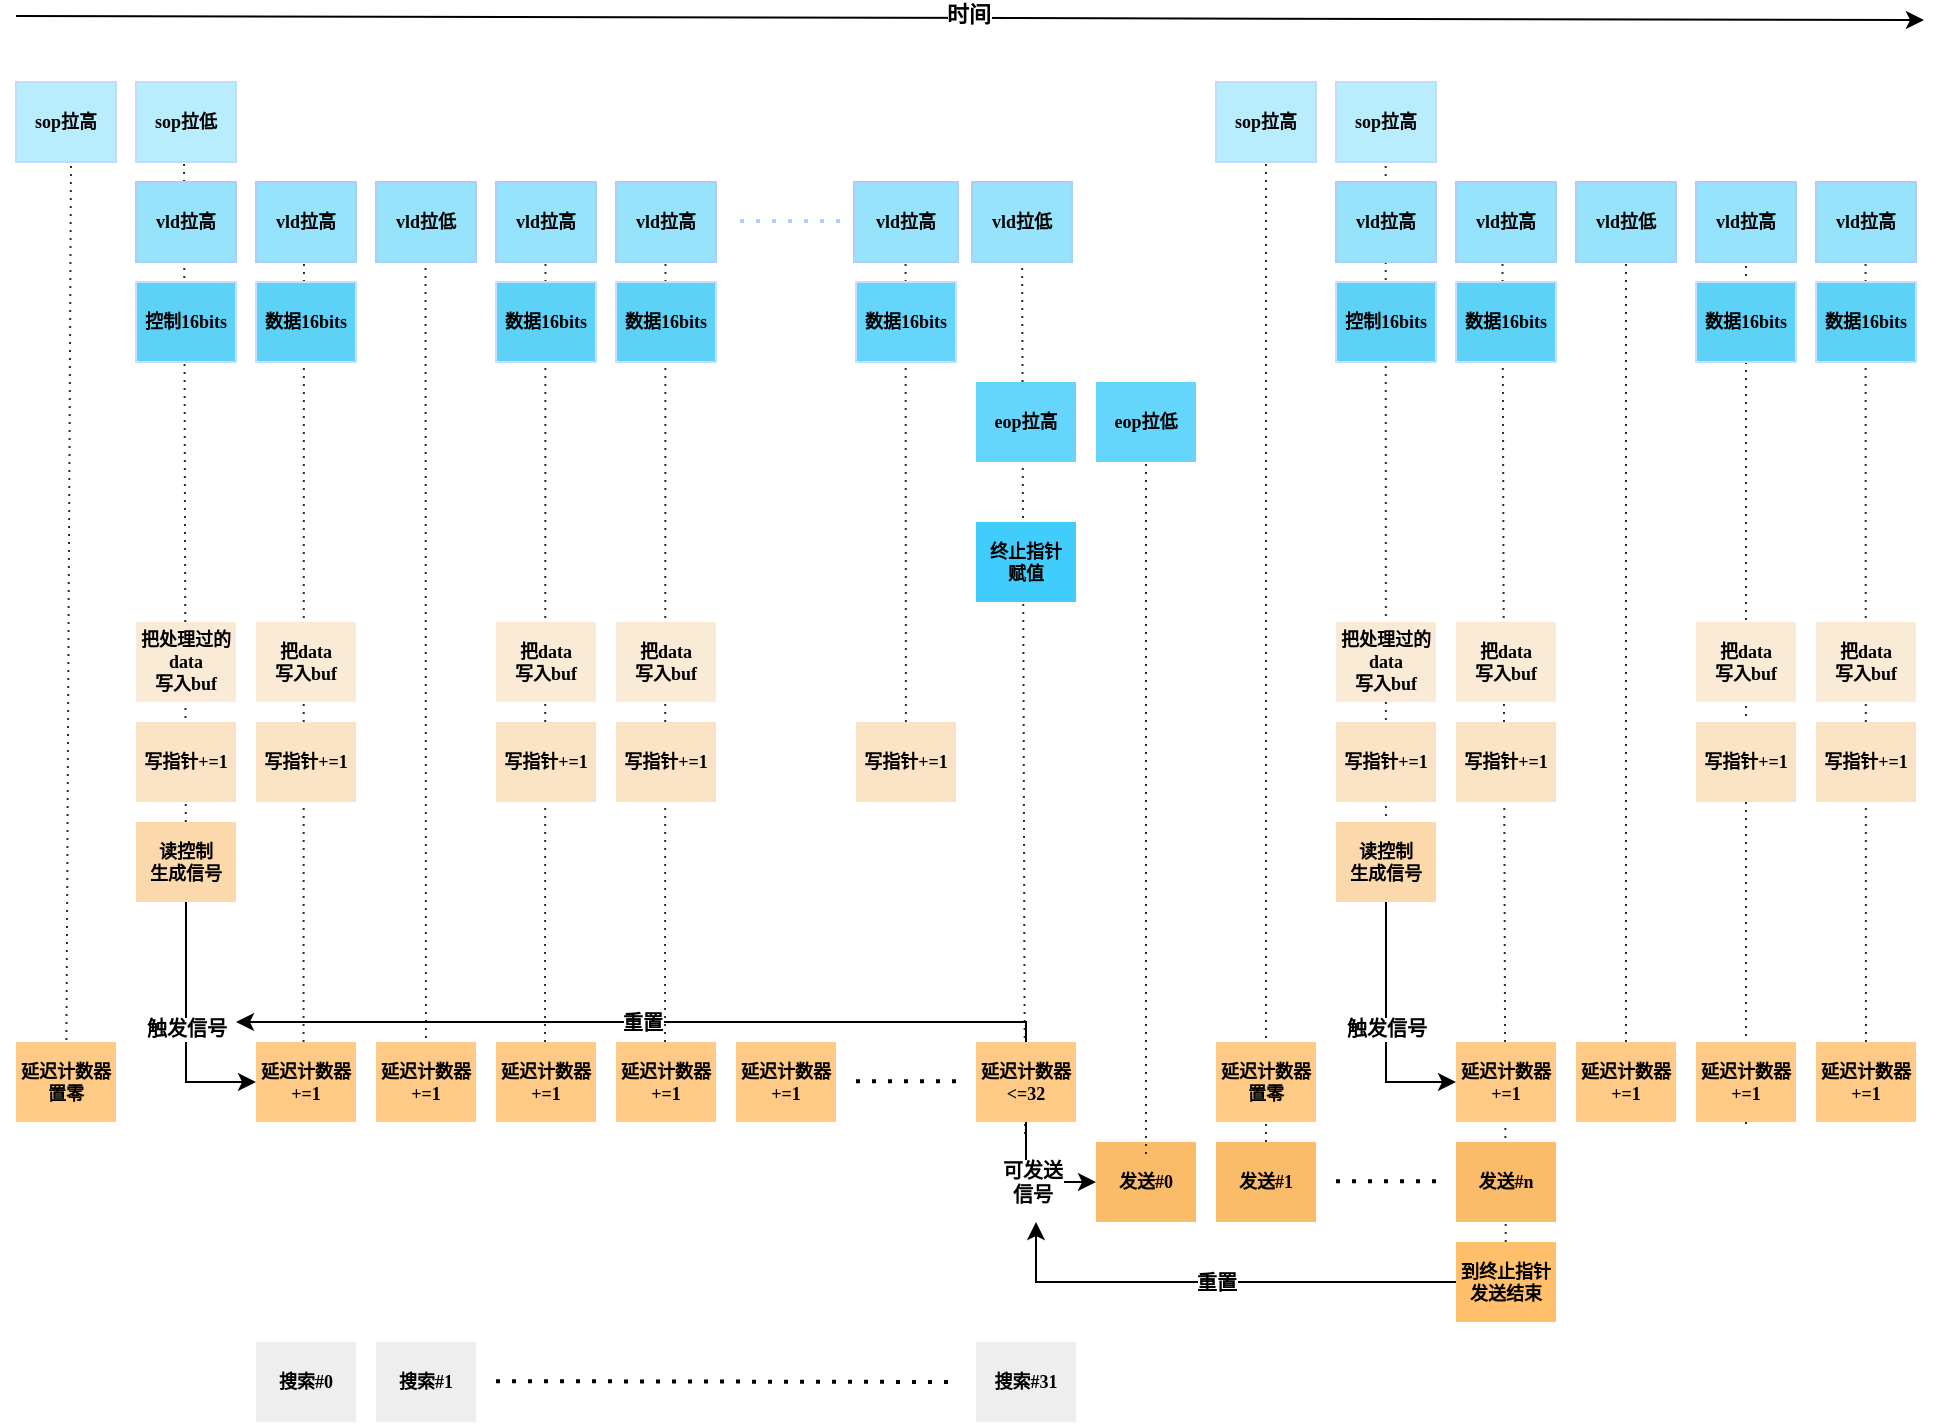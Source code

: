 <mxfile version="24.2.5" type="device">
  <diagram name="Page-1" id="74e2e168-ea6b-b213-b513-2b3c1d86103e">
    <mxGraphModel dx="1183" dy="851" grid="0" gridSize="10" guides="1" tooltips="1" connect="1" arrows="1" fold="1" page="1" pageScale="1" pageWidth="4681" pageHeight="3300" background="none" math="0" shadow="0">
      <root>
        <mxCell id="0" />
        <mxCell id="1" parent="0" />
        <mxCell id="UwQM42-Xy2EIC9Ad2Kbp-44" value="" style="endArrow=none;dashed=1;html=1;dashPattern=1 3;strokeWidth=1;rounded=0;fillColor=#ffff88;strokeColor=#2a2b2c;" parent="1" target="UwQM42-Xy2EIC9Ad2Kbp-43" edge="1">
          <mxGeometry width="50" height="50" relative="1" as="geometry">
            <mxPoint x="1024.5" y="650" as="sourcePoint" />
            <mxPoint x="1024.75" y="180" as="targetPoint" />
          </mxGeometry>
        </mxCell>
        <mxCell id="UwQM42-Xy2EIC9Ad2Kbp-19" value="" style="endArrow=none;dashed=1;html=1;dashPattern=1 3;strokeWidth=1;rounded=0;fillColor=#ffff88;strokeColor=#2a2b2c;" parent="1" edge="1">
          <mxGeometry width="50" height="50" relative="1" as="geometry">
            <mxPoint x="844.5" y="644" as="sourcePoint" />
            <mxPoint x="844.75" y="174" as="targetPoint" />
          </mxGeometry>
        </mxCell>
        <mxCell id="UwQM42-Xy2EIC9Ad2Kbp-18" value="" style="endArrow=none;dashed=1;html=1;dashPattern=1 3;strokeWidth=1;rounded=0;fillColor=#ffff88;strokeColor=#2a2b2c;" parent="1" edge="1">
          <mxGeometry width="50" height="50" relative="1" as="geometry">
            <mxPoint x="784.5" y="644" as="sourcePoint" />
            <mxPoint x="784.75" y="174" as="targetPoint" />
          </mxGeometry>
        </mxCell>
        <mxCell id="UwQM42-Xy2EIC9Ad2Kbp-17" value="" style="endArrow=none;dashed=1;html=1;dashPattern=1 3;strokeWidth=1;rounded=0;fillColor=#ffff88;strokeColor=#2a2b2c;" parent="1" edge="1">
          <mxGeometry width="50" height="50" relative="1" as="geometry">
            <mxPoint x="725" y="638" as="sourcePoint" />
            <mxPoint x="724.75" y="176" as="targetPoint" />
          </mxGeometry>
        </mxCell>
        <mxCell id="UwQM42-Xy2EIC9Ad2Kbp-16" value="" style="endArrow=none;dashed=1;html=1;dashPattern=1 3;strokeWidth=1;rounded=0;fillColor=#ffff88;strokeColor=#2a2b2c;" parent="1" edge="1">
          <mxGeometry width="50" height="50" relative="1" as="geometry">
            <mxPoint x="663.75" y="644" as="sourcePoint" />
            <mxPoint x="664" y="174" as="targetPoint" />
          </mxGeometry>
        </mxCell>
        <mxCell id="UwQM42-Xy2EIC9Ad2Kbp-20" value="" style="endArrow=none;dashed=1;html=1;dashPattern=1 3;strokeWidth=1;rounded=0;exitX=0.5;exitY=1;exitDx=0;exitDy=0;fillColor=#ffff88;strokeColor=#2a2b2c;" parent="1" source="_o2dJ1vOlYaZSfBBGsUN-29" edge="1">
          <mxGeometry width="50" height="50" relative="1" as="geometry">
            <mxPoint x="964.5" y="644" as="sourcePoint" />
            <mxPoint x="964.75" y="174" as="targetPoint" />
          </mxGeometry>
        </mxCell>
        <mxCell id="UwQM42-Xy2EIC9Ad2Kbp-35" value="" style="endArrow=none;dashed=1;html=1;dashPattern=1 3;strokeWidth=1;rounded=0;fillColor=#dae8fc;strokeColor=#c2dbff;fontSize=9;" parent="1" source="UwQM42-Xy2EIC9Ad2Kbp-43" edge="1">
          <mxGeometry width="50" height="50" relative="1" as="geometry">
            <mxPoint x="1024.5" y="650" as="sourcePoint" />
            <mxPoint x="1024.75" y="180" as="targetPoint" />
          </mxGeometry>
        </mxCell>
        <mxCell id="UwQM42-Xy2EIC9Ad2Kbp-36" value="" style="endArrow=none;dashed=1;html=1;dashPattern=1 3;strokeWidth=1;rounded=0;exitX=0.5;exitY=0;exitDx=0;exitDy=0;fillColor=#dae8fc;strokeColor=#c7deff;" parent="1" source="_o2dJ1vOlYaZSfBBGsUN-19" edge="1">
          <mxGeometry width="50" height="50" relative="1" as="geometry">
            <mxPoint x="1085" y="660" as="sourcePoint" />
            <mxPoint x="1085" y="282" as="targetPoint" />
          </mxGeometry>
        </mxCell>
        <mxCell id="UwQM42-Xy2EIC9Ad2Kbp-23" value="" style="endArrow=none;dashed=1;html=1;dashPattern=1 3;strokeWidth=1;rounded=0;exitX=0.5;exitY=1;exitDx=0;exitDy=0;fillColor=#ffff88;strokeColor=#2a2b2c;" parent="1" source="_o2dJ1vOlYaZSfBBGsUN-50" edge="1">
          <mxGeometry width="50" height="50" relative="1" as="geometry">
            <mxPoint x="1145" y="683" as="sourcePoint" />
            <mxPoint x="1145" y="163" as="targetPoint" />
          </mxGeometry>
        </mxCell>
        <mxCell id="UwQM42-Xy2EIC9Ad2Kbp-24" value="" style="endArrow=none;dashed=1;html=1;dashPattern=1 3;strokeWidth=1;rounded=0;fillColor=#ffff88;strokeColor=#2a2b2c;" parent="1" edge="1">
          <mxGeometry width="50" height="50" relative="1" as="geometry">
            <mxPoint x="1205" y="535" as="sourcePoint" />
            <mxPoint x="1204.83" y="164" as="targetPoint" />
          </mxGeometry>
        </mxCell>
        <mxCell id="UwQM42-Xy2EIC9Ad2Kbp-25" value="" style="endArrow=none;dashed=1;html=1;dashPattern=1 3;strokeWidth=1;rounded=0;exitX=0.5;exitY=1;exitDx=0;exitDy=0;fillColor=#ffff88;strokeColor=#2a2b2c;" parent="1" source="_o2dJ1vOlYaZSfBBGsUN-53" edge="1">
          <mxGeometry width="50" height="50" relative="1" as="geometry">
            <mxPoint x="1263" y="684" as="sourcePoint" />
            <mxPoint x="1263.25" y="214" as="targetPoint" />
          </mxGeometry>
        </mxCell>
        <mxCell id="UwQM42-Xy2EIC9Ad2Kbp-26" value="" style="endArrow=none;dashed=1;html=1;dashPattern=1 3;strokeWidth=1;rounded=0;exitX=0.5;exitY=1;exitDx=0;exitDy=0;entryX=0.5;entryY=1;entryDx=0;entryDy=0;fillColor=#ffff88;strokeColor=#2a2b2c;" parent="1" source="_o2dJ1vOlYaZSfBBGsUN-82" target="_o2dJ1vOlYaZSfBBGsUN-60" edge="1">
          <mxGeometry width="50" height="50" relative="1" as="geometry">
            <mxPoint x="1324.5" y="681" as="sourcePoint" />
            <mxPoint x="1325" y="221" as="targetPoint" />
          </mxGeometry>
        </mxCell>
        <mxCell id="UwQM42-Xy2EIC9Ad2Kbp-28" value="" style="endArrow=none;dashed=1;html=1;dashPattern=1 3;strokeWidth=1;rounded=0;fillColor=#ffff88;strokeColor=#2a2b2c;" parent="1" source="_o2dJ1vOlYaZSfBBGsUN-84" edge="1">
          <mxGeometry width="50" height="50" relative="1" as="geometry">
            <mxPoint x="1444.5" y="644" as="sourcePoint" />
            <mxPoint x="1444.75" y="174" as="targetPoint" />
          </mxGeometry>
        </mxCell>
        <mxCell id="UwQM42-Xy2EIC9Ad2Kbp-27" value="" style="endArrow=none;dashed=1;html=1;dashPattern=1 3;strokeWidth=1;rounded=0;entryX=0.5;entryY=1;entryDx=0;entryDy=0;fillColor=#ffff88;strokeColor=#2a2b2c;" parent="1" target="_o2dJ1vOlYaZSfBBGsUN-61" edge="1">
          <mxGeometry width="50" height="50" relative="1" as="geometry">
            <mxPoint x="1385" y="645" as="sourcePoint" />
            <mxPoint x="1383" y="221" as="targetPoint" />
          </mxGeometry>
        </mxCell>
        <mxCell id="UwQM42-Xy2EIC9Ad2Kbp-1" value="" style="endArrow=none;dashed=1;html=1;dashPattern=1 3;strokeWidth=1;rounded=0;fillColor=#ffff88;strokeColor=#2a2b2c;" parent="1" edge="1">
          <mxGeometry width="50" height="50" relative="1" as="geometry">
            <mxPoint x="545" y="643" as="sourcePoint" />
            <mxPoint x="547.5" y="163" as="targetPoint" />
          </mxGeometry>
        </mxCell>
        <mxCell id="UwQM42-Xy2EIC9Ad2Kbp-14" value="" style="endArrow=none;dashed=1;html=1;dashPattern=1 3;strokeWidth=1;rounded=0;exitX=0.5;exitY=1;exitDx=0;exitDy=0;fillColor=#ffff88;strokeColor=#2a2b2c;" parent="1" source="_o2dJ1vOlYaZSfBBGsUN-21" edge="1">
          <mxGeometry width="50" height="50" relative="1" as="geometry">
            <mxPoint x="604.5" y="598" as="sourcePoint" />
            <mxPoint x="604" y="158" as="targetPoint" />
          </mxGeometry>
        </mxCell>
        <mxCell id="77e6c97f196da883-8" value="sop拉高" style="rounded=0;whiteSpace=wrap;html=1;shadow=0;labelBackgroundColor=none;strokeWidth=1;fontFamily=Verdana;fontSize=9;align=center;fillColor=#b9ecfd;strokeColor=#c2dbff;fontStyle=1" parent="1" vertex="1">
          <mxGeometry x="520" y="124" width="50" height="40" as="geometry" />
        </mxCell>
        <mxCell id="_o2dJ1vOlYaZSfBBGsUN-3" value="vld拉高" style="rounded=0;whiteSpace=wrap;html=1;shadow=0;labelBackgroundColor=none;strokeWidth=1;fontFamily=Verdana;fontSize=9;align=center;fillColor=#97e3fc;strokeColor=#aecdf9;fontStyle=1" parent="1" vertex="1">
          <mxGeometry x="580" y="174" width="50" height="40" as="geometry" />
        </mxCell>
        <mxCell id="_o2dJ1vOlYaZSfBBGsUN-4" value="控制16bits" style="rounded=0;whiteSpace=wrap;html=1;shadow=0;labelBackgroundColor=none;strokeWidth=1;fontFamily=Verdana;fontSize=9;align=center;fillColor=#5ed1f7;strokeColor=#c7deff;fontStyle=1" parent="1" vertex="1">
          <mxGeometry x="580" y="224" width="50" height="40" as="geometry" />
        </mxCell>
        <mxCell id="_o2dJ1vOlYaZSfBBGsUN-5" value="数据16bits" style="rounded=0;whiteSpace=wrap;html=1;shadow=0;labelBackgroundColor=none;strokeWidth=1;fontFamily=Verdana;fontSize=9;align=center;fillColor=#5ed1f7;strokeColor=#c7deff;fontStyle=1" parent="1" vertex="1">
          <mxGeometry x="640" y="224" width="50" height="40" as="geometry" />
        </mxCell>
        <mxCell id="_o2dJ1vOlYaZSfBBGsUN-6" value="vld拉高" style="rounded=0;whiteSpace=wrap;html=1;shadow=0;labelBackgroundColor=none;strokeWidth=1;fontFamily=Verdana;fontSize=9;align=center;fillColor=#97e3fc;strokeColor=#aecdf9;fontStyle=1" parent="1" vertex="1">
          <mxGeometry x="640" y="174" width="50" height="40" as="geometry" />
        </mxCell>
        <mxCell id="_o2dJ1vOlYaZSfBBGsUN-7" value="vld拉低" style="rounded=0;whiteSpace=wrap;html=1;shadow=0;labelBackgroundColor=none;strokeWidth=1;fontFamily=Verdana;fontSize=9;align=center;fillColor=#97e3fc;strokeColor=#aecdf9;fontStyle=1" parent="1" vertex="1">
          <mxGeometry x="700" y="174" width="50" height="40" as="geometry" />
        </mxCell>
        <mxCell id="_o2dJ1vOlYaZSfBBGsUN-8" value="vld拉高" style="rounded=0;whiteSpace=wrap;html=1;shadow=0;labelBackgroundColor=none;strokeWidth=1;fontFamily=Verdana;fontSize=9;align=center;fillColor=#97e3fc;strokeColor=#aecdf9;fontStyle=1" parent="1" vertex="1">
          <mxGeometry x="760" y="174" width="50" height="40" as="geometry" />
        </mxCell>
        <mxCell id="_o2dJ1vOlYaZSfBBGsUN-10" value="数据16bits" style="rounded=0;whiteSpace=wrap;html=1;shadow=0;labelBackgroundColor=none;strokeWidth=1;fontFamily=Verdana;fontSize=9;align=center;fillColor=#5ed1f7;strokeColor=#c7deff;fontStyle=1" parent="1" vertex="1">
          <mxGeometry x="760" y="224" width="50" height="40" as="geometry" />
        </mxCell>
        <mxCell id="_o2dJ1vOlYaZSfBBGsUN-11" value="数据16bits" style="rounded=0;whiteSpace=wrap;html=1;shadow=0;labelBackgroundColor=none;strokeWidth=1;fontFamily=Verdana;fontSize=9;align=center;fillColor=#5ed1f7;strokeColor=#c7deff;fontStyle=1" parent="1" vertex="1">
          <mxGeometry x="820" y="224" width="50" height="40" as="geometry" />
        </mxCell>
        <mxCell id="_o2dJ1vOlYaZSfBBGsUN-12" value="vld拉高" style="rounded=0;whiteSpace=wrap;html=1;shadow=0;labelBackgroundColor=none;strokeWidth=1;fontFamily=Verdana;fontSize=9;align=center;fillColor=#97e3fc;strokeColor=#aecdf9;fontStyle=1" parent="1" vertex="1">
          <mxGeometry x="820" y="174" width="50" height="40" as="geometry" />
        </mxCell>
        <mxCell id="_o2dJ1vOlYaZSfBBGsUN-13" value="" style="endArrow=none;dashed=1;html=1;dashPattern=1 3;strokeWidth=2;rounded=0;fillColor=#dae8fc;strokeColor=#aecdf9;fontSize=9;" parent="1" edge="1">
          <mxGeometry width="50" height="50" relative="1" as="geometry">
            <mxPoint x="882" y="193.5" as="sourcePoint" />
            <mxPoint x="932" y="193.5" as="targetPoint" />
          </mxGeometry>
        </mxCell>
        <mxCell id="_o2dJ1vOlYaZSfBBGsUN-14" value="数据16bits" style="rounded=0;whiteSpace=wrap;html=1;shadow=0;labelBackgroundColor=none;strokeWidth=1;fontFamily=Verdana;fontSize=9;align=center;fillColor=#65D5FB;strokeColor=#c7deff;fontStyle=1" parent="1" vertex="1">
          <mxGeometry x="940" y="224" width="50" height="40" as="geometry" />
        </mxCell>
        <mxCell id="_o2dJ1vOlYaZSfBBGsUN-15" value="vld拉高" style="rounded=0;whiteSpace=wrap;html=1;shadow=0;labelBackgroundColor=none;strokeWidth=1;fontFamily=Verdana;fontSize=9;align=center;fillColor=#97E3FC;strokeColor=#aecdf9;fontStyle=1" parent="1" vertex="1">
          <mxGeometry x="939" y="174" width="52" height="40" as="geometry" />
        </mxCell>
        <mxCell id="_o2dJ1vOlYaZSfBBGsUN-17" value="eop拉高" style="rounded=0;whiteSpace=wrap;html=1;shadow=0;labelBackgroundColor=none;strokeWidth=1;fontFamily=Verdana;fontSize=9;align=center;fillColor=#65d5fb;strokeColor=none;fontStyle=1" parent="1" vertex="1">
          <mxGeometry x="1000" y="274" width="50" height="40" as="geometry" />
        </mxCell>
        <mxCell id="_o2dJ1vOlYaZSfBBGsUN-18" value="sop拉低" style="rounded=0;whiteSpace=wrap;html=1;shadow=0;labelBackgroundColor=none;strokeWidth=1;fontFamily=Verdana;fontSize=9;align=center;fillColor=#b9ecfd;strokeColor=#c2dbff;fontStyle=1" parent="1" vertex="1">
          <mxGeometry x="580" y="124" width="50" height="40" as="geometry" />
        </mxCell>
        <mxCell id="_o2dJ1vOlYaZSfBBGsUN-20" value="把处理过的data&lt;br style=&quot;font-size: 9px;&quot;&gt;写入buf" style="rounded=0;whiteSpace=wrap;html=1;shadow=0;labelBackgroundColor=none;strokeWidth=1;fontFamily=Verdana;fontSize=9;align=center;fillColor=#FAEBD7;strokeColor=none;fontStyle=1" parent="1" vertex="1">
          <mxGeometry x="580" y="394" width="50" height="40" as="geometry" />
        </mxCell>
        <mxCell id="_o2dJ1vOlYaZSfBBGsUN-21" value="读控制&lt;br style=&quot;font-size: 9px;&quot;&gt;生成信号" style="rounded=0;whiteSpace=wrap;html=1;shadow=0;labelBackgroundColor=none;strokeWidth=1;fontFamily=Verdana;fontSize=9;align=center;fillColor=#fbd9ac;strokeColor=none;fontStyle=1" parent="1" vertex="1">
          <mxGeometry x="580" y="494" width="50" height="40" as="geometry" />
        </mxCell>
        <mxCell id="_o2dJ1vOlYaZSfBBGsUN-22" value="把data&lt;br style=&quot;font-size: 9px;&quot;&gt;写入buf" style="rounded=0;whiteSpace=wrap;html=1;shadow=0;labelBackgroundColor=none;strokeWidth=1;fontFamily=Verdana;fontSize=9;align=center;fillColor=#FAEBD7;strokeColor=none;fontStyle=1" parent="1" vertex="1">
          <mxGeometry x="640" y="394" width="50" height="40" as="geometry" />
        </mxCell>
        <mxCell id="_o2dJ1vOlYaZSfBBGsUN-23" value="把data&lt;br style=&quot;font-size: 9px;&quot;&gt;写入buf" style="rounded=0;whiteSpace=wrap;html=1;shadow=0;labelBackgroundColor=none;strokeWidth=1;fontFamily=Verdana;fontSize=9;align=center;fillColor=#FAEBD7;strokeColor=none;fontStyle=1" parent="1" vertex="1">
          <mxGeometry x="760" y="394" width="50" height="40" as="geometry" />
        </mxCell>
        <mxCell id="_o2dJ1vOlYaZSfBBGsUN-24" value="把data&lt;br style=&quot;font-size: 9px;&quot;&gt;写入buf" style="rounded=0;whiteSpace=wrap;html=1;shadow=0;labelBackgroundColor=none;strokeWidth=1;fontFamily=Verdana;fontSize=9;align=center;fillColor=#FAEBD7;strokeColor=none;fontStyle=1" parent="1" vertex="1">
          <mxGeometry x="820" y="394" width="50" height="40" as="geometry" />
        </mxCell>
        <mxCell id="_o2dJ1vOlYaZSfBBGsUN-25" value="写指针+=1" style="rounded=0;whiteSpace=wrap;html=1;shadow=0;labelBackgroundColor=none;strokeWidth=1;fontFamily=Verdana;fontSize=9;align=center;fillColor=#fbe4c6;strokeColor=none;fontStyle=1" parent="1" vertex="1">
          <mxGeometry x="580" y="444" width="50" height="40" as="geometry" />
        </mxCell>
        <mxCell id="_o2dJ1vOlYaZSfBBGsUN-26" value="写指针+=1" style="rounded=0;whiteSpace=wrap;html=1;shadow=0;labelBackgroundColor=none;strokeWidth=1;fontFamily=Verdana;fontSize=9;align=center;fillColor=#fbe4c6;strokeColor=none;fontStyle=1" parent="1" vertex="1">
          <mxGeometry x="640" y="444" width="50" height="40" as="geometry" />
        </mxCell>
        <mxCell id="_o2dJ1vOlYaZSfBBGsUN-27" value="写指针+=1" style="rounded=0;whiteSpace=wrap;html=1;shadow=0;labelBackgroundColor=none;strokeWidth=1;fontFamily=Verdana;fontSize=9;align=center;fillColor=#fbe4c6;strokeColor=none;fontStyle=1" parent="1" vertex="1">
          <mxGeometry x="760" y="444" width="50" height="40" as="geometry" />
        </mxCell>
        <mxCell id="_o2dJ1vOlYaZSfBBGsUN-28" value="写指针+=1" style="rounded=0;whiteSpace=wrap;html=1;shadow=0;labelBackgroundColor=none;strokeWidth=1;fontFamily=Verdana;fontSize=9;align=center;fillColor=#fbe4c6;strokeColor=none;fontStyle=1" parent="1" vertex="1">
          <mxGeometry x="820" y="444" width="50" height="40" as="geometry" />
        </mxCell>
        <mxCell id="_o2dJ1vOlYaZSfBBGsUN-29" value="写指针+=1" style="rounded=0;whiteSpace=wrap;html=1;shadow=0;labelBackgroundColor=none;strokeWidth=1;fontFamily=Verdana;fontSize=9;align=center;fillColor=#fbe4c6;strokeColor=none;fontStyle=1" parent="1" vertex="1">
          <mxGeometry x="940" y="444" width="50" height="40" as="geometry" />
        </mxCell>
        <mxCell id="_o2dJ1vOlYaZSfBBGsUN-30" value="终止指针&lt;br style=&quot;font-size: 9px;&quot;&gt;赋值" style="rounded=0;whiteSpace=wrap;html=1;shadow=0;labelBackgroundColor=none;strokeWidth=1;fontFamily=Verdana;fontSize=9;align=center;fillColor=#41cdfb;strokeColor=none;fontStyle=1" parent="1" vertex="1">
          <mxGeometry x="1000" y="344" width="50" height="40" as="geometry" />
        </mxCell>
        <mxCell id="_o2dJ1vOlYaZSfBBGsUN-32" value="延迟计数器&lt;br style=&quot;font-size: 9px;&quot;&gt;置零" style="rounded=0;whiteSpace=wrap;html=1;shadow=0;labelBackgroundColor=none;strokeWidth=1;fontFamily=Verdana;fontSize=9;align=center;fillColor=#ffca85;strokeColor=none;fontStyle=1" parent="1" vertex="1">
          <mxGeometry x="520" y="604" width="50" height="40" as="geometry" />
        </mxCell>
        <mxCell id="_o2dJ1vOlYaZSfBBGsUN-33" value="延迟计数器&lt;br style=&quot;font-size: 9px;&quot;&gt;+=1" style="rounded=0;whiteSpace=wrap;html=1;shadow=0;labelBackgroundColor=none;strokeWidth=1;fontFamily=Verdana;fontSize=9;align=center;fillColor=#ffca85;strokeColor=none;fontStyle=1" parent="1" vertex="1">
          <mxGeometry x="640" y="604" width="50" height="40" as="geometry" />
        </mxCell>
        <mxCell id="_o2dJ1vOlYaZSfBBGsUN-34" value="延迟计数器&lt;br style=&quot;font-size: 9px;&quot;&gt;+=1" style="rounded=0;whiteSpace=wrap;html=1;shadow=0;labelBackgroundColor=none;strokeWidth=1;fontFamily=Verdana;fontSize=9;align=center;fillColor=#ffca85;strokeColor=none;fontStyle=1" parent="1" vertex="1">
          <mxGeometry x="700" y="604" width="50" height="40" as="geometry" />
        </mxCell>
        <mxCell id="_o2dJ1vOlYaZSfBBGsUN-35" value="延迟计数器&lt;br style=&quot;font-size: 9px;&quot;&gt;+=1" style="rounded=0;whiteSpace=wrap;html=1;shadow=0;labelBackgroundColor=none;strokeWidth=1;fontFamily=Verdana;fontSize=9;align=center;fillColor=#ffca85;strokeColor=none;fontStyle=1" parent="1" vertex="1">
          <mxGeometry x="760" y="604" width="50" height="40" as="geometry" />
        </mxCell>
        <mxCell id="_o2dJ1vOlYaZSfBBGsUN-36" value="延迟计数器&lt;br style=&quot;font-size: 9px;&quot;&gt;+=1" style="rounded=0;whiteSpace=wrap;html=1;shadow=0;labelBackgroundColor=none;strokeWidth=1;fontFamily=Verdana;fontSize=9;align=center;fillColor=#ffca85;strokeColor=none;fontStyle=1" parent="1" vertex="1">
          <mxGeometry x="820" y="604" width="50" height="40" as="geometry" />
        </mxCell>
        <mxCell id="_o2dJ1vOlYaZSfBBGsUN-37" value="延迟计数器&lt;br style=&quot;font-size: 9px;&quot;&gt;+=1" style="rounded=0;whiteSpace=wrap;html=1;shadow=0;labelBackgroundColor=none;strokeWidth=1;fontFamily=Verdana;fontSize=9;align=center;fillColor=#ffca85;strokeColor=none;fontStyle=1" parent="1" vertex="1">
          <mxGeometry x="880" y="604" width="50" height="40" as="geometry" />
        </mxCell>
        <mxCell id="_o2dJ1vOlYaZSfBBGsUN-39" value="" style="endArrow=none;dashed=1;html=1;dashPattern=1 3;strokeWidth=2;rounded=0;fontSize=9;" parent="1" edge="1">
          <mxGeometry width="50" height="50" relative="1" as="geometry">
            <mxPoint x="940" y="623.58" as="sourcePoint" />
            <mxPoint x="990" y="623.58" as="targetPoint" />
          </mxGeometry>
        </mxCell>
        <mxCell id="_o2dJ1vOlYaZSfBBGsUN-41" value="" style="endArrow=classic;html=1;rounded=0;entryX=0;entryY=0.5;entryDx=0;entryDy=0;exitX=0.5;exitY=1;exitDx=0;exitDy=0;" parent="1" source="_o2dJ1vOlYaZSfBBGsUN-21" target="_o2dJ1vOlYaZSfBBGsUN-33" edge="1">
          <mxGeometry relative="1" as="geometry">
            <mxPoint x="604.58" y="384" as="sourcePoint" />
            <mxPoint x="604.58" y="499.42" as="targetPoint" />
            <Array as="points">
              <mxPoint x="605" y="624" />
            </Array>
          </mxGeometry>
        </mxCell>
        <mxCell id="_o2dJ1vOlYaZSfBBGsUN-42" value="触发信号" style="edgeLabel;resizable=0;html=1;;align=center;verticalAlign=middle;fontSize=10;fontStyle=1;fontFamily=Verdana;" parent="_o2dJ1vOlYaZSfBBGsUN-41" connectable="0" vertex="1">
          <mxGeometry relative="1" as="geometry" />
        </mxCell>
        <mxCell id="_o2dJ1vOlYaZSfBBGsUN-43" value="延迟计数器&lt;br style=&quot;font-size: 9px;&quot;&gt;&amp;lt;=32" style="rounded=0;whiteSpace=wrap;html=1;shadow=0;labelBackgroundColor=none;strokeWidth=1;fontFamily=Verdana;fontSize=9;align=center;fillColor=#ffca85;strokeColor=none;fontStyle=1" parent="1" vertex="1">
          <mxGeometry x="1000" y="604" width="50" height="40" as="geometry" />
        </mxCell>
        <mxCell id="_o2dJ1vOlYaZSfBBGsUN-45" value="搜索#0" style="rounded=0;whiteSpace=wrap;html=1;shadow=0;labelBackgroundColor=none;strokeWidth=1;fontFamily=Verdana;fontSize=9;align=center;fillColor=#eeeeee;strokeColor=none;fontStyle=1" parent="1" vertex="1">
          <mxGeometry x="640" y="754" width="50" height="40" as="geometry" />
        </mxCell>
        <mxCell id="_o2dJ1vOlYaZSfBBGsUN-46" value="搜索#1" style="rounded=0;whiteSpace=wrap;html=1;shadow=0;labelBackgroundColor=none;strokeWidth=1;fontFamily=Verdana;fontSize=9;align=center;fillColor=#eeeeee;strokeColor=none;fontStyle=1" parent="1" vertex="1">
          <mxGeometry x="700" y="754" width="50" height="40" as="geometry" />
        </mxCell>
        <mxCell id="_o2dJ1vOlYaZSfBBGsUN-47" value="搜索#31" style="rounded=0;whiteSpace=wrap;html=1;shadow=0;labelBackgroundColor=none;strokeWidth=1;fontFamily=Verdana;fontSize=9;align=center;fillColor=#eeeeee;strokeColor=none;fontStyle=1" parent="1" vertex="1">
          <mxGeometry x="1000" y="754" width="50" height="40" as="geometry" />
        </mxCell>
        <mxCell id="_o2dJ1vOlYaZSfBBGsUN-48" value="" style="endArrow=none;dashed=1;html=1;dashPattern=1 3;strokeWidth=2;rounded=0;" parent="1" edge="1">
          <mxGeometry width="50" height="50" relative="1" as="geometry">
            <mxPoint x="760" y="773.58" as="sourcePoint" />
            <mxPoint x="990" y="774" as="targetPoint" />
          </mxGeometry>
        </mxCell>
        <mxCell id="_o2dJ1vOlYaZSfBBGsUN-49" value="发送#0" style="rounded=0;whiteSpace=wrap;html=1;shadow=0;labelBackgroundColor=none;strokeWidth=1;fontFamily=Verdana;fontSize=9;align=center;fillColor=#fbbc6a;strokeColor=none;fontStyle=1" parent="1" vertex="1">
          <mxGeometry x="1060" y="654" width="50" height="40" as="geometry" />
        </mxCell>
        <mxCell id="_o2dJ1vOlYaZSfBBGsUN-50" value="发送#1" style="rounded=0;whiteSpace=wrap;html=1;shadow=0;labelBackgroundColor=none;strokeWidth=1;fontFamily=Verdana;fontSize=9;align=center;fillColor=#fbbc6a;strokeColor=none;fontStyle=1" parent="1" vertex="1">
          <mxGeometry x="1120" y="654" width="50" height="40" as="geometry" />
        </mxCell>
        <mxCell id="_o2dJ1vOlYaZSfBBGsUN-51" value="发送#n" style="rounded=0;whiteSpace=wrap;html=1;shadow=0;labelBackgroundColor=none;strokeWidth=1;fontFamily=Verdana;fontSize=9;align=center;fillColor=#fbbc6a;strokeColor=none;fontStyle=1" parent="1" vertex="1">
          <mxGeometry x="1240" y="654" width="50" height="40" as="geometry" />
        </mxCell>
        <mxCell id="_o2dJ1vOlYaZSfBBGsUN-52" value="" style="endArrow=none;dashed=1;html=1;dashPattern=1 3;strokeWidth=2;rounded=0;" parent="1" edge="1">
          <mxGeometry width="50" height="50" relative="1" as="geometry">
            <mxPoint x="1180" y="673.58" as="sourcePoint" />
            <mxPoint x="1230" y="673.58" as="targetPoint" />
          </mxGeometry>
        </mxCell>
        <mxCell id="_o2dJ1vOlYaZSfBBGsUN-53" value="到终止指针&lt;br style=&quot;font-size: 9px;&quot;&gt;发送结束" style="rounded=0;whiteSpace=wrap;html=1;shadow=0;labelBackgroundColor=none;strokeWidth=1;fontFamily=Verdana;fontSize=9;align=center;fillColor=#ffbf6b;strokeColor=none;fontStyle=1" parent="1" vertex="1">
          <mxGeometry x="1240" y="704" width="50" height="40" as="geometry" />
        </mxCell>
        <mxCell id="_o2dJ1vOlYaZSfBBGsUN-54" value="sop拉高" style="rounded=0;whiteSpace=wrap;html=1;shadow=0;labelBackgroundColor=none;strokeWidth=1;fontFamily=Verdana;fontSize=9;align=center;fillColor=#b9ecfd;strokeColor=#c2dbff;fontStyle=1" parent="1" vertex="1">
          <mxGeometry x="1120" y="124" width="50" height="40" as="geometry" />
        </mxCell>
        <mxCell id="_o2dJ1vOlYaZSfBBGsUN-55" value="sop拉高" style="rounded=0;whiteSpace=wrap;html=1;shadow=0;labelBackgroundColor=none;strokeWidth=1;fontFamily=Verdana;fontSize=9;align=center;fillColor=#b9ecfd;strokeColor=#c2dbff;fontStyle=1" parent="1" vertex="1">
          <mxGeometry x="1180" y="124" width="50" height="40" as="geometry" />
        </mxCell>
        <mxCell id="_o2dJ1vOlYaZSfBBGsUN-56" value="vld拉高" style="rounded=0;whiteSpace=wrap;html=1;shadow=0;labelBackgroundColor=none;strokeWidth=1;fontFamily=Verdana;fontSize=9;align=center;fillColor=#97e3fc;strokeColor=#aecdf9;fontStyle=1" parent="1" vertex="1">
          <mxGeometry x="1180" y="174" width="50" height="40" as="geometry" />
        </mxCell>
        <mxCell id="_o2dJ1vOlYaZSfBBGsUN-57" value="控制16bits" style="rounded=0;whiteSpace=wrap;html=1;shadow=0;labelBackgroundColor=none;strokeWidth=1;fontFamily=Verdana;fontSize=9;align=center;fillColor=#5ed1f7;strokeColor=#c7deff;fontStyle=1" parent="1" vertex="1">
          <mxGeometry x="1180" y="224" width="50" height="40" as="geometry" />
        </mxCell>
        <mxCell id="_o2dJ1vOlYaZSfBBGsUN-58" value="数据16bits" style="rounded=0;whiteSpace=wrap;html=1;shadow=0;labelBackgroundColor=none;strokeWidth=1;fontFamily=Verdana;fontSize=9;align=center;fillColor=#5ed1f7;strokeColor=#c7deff;fontStyle=1" parent="1" vertex="1">
          <mxGeometry x="1240" y="224" width="50" height="40" as="geometry" />
        </mxCell>
        <mxCell id="_o2dJ1vOlYaZSfBBGsUN-59" value="vld拉高" style="rounded=0;whiteSpace=wrap;html=1;shadow=0;labelBackgroundColor=none;strokeWidth=1;fontFamily=Verdana;fontSize=9;align=center;fillColor=#97e3fc;strokeColor=#aecdf9;fontStyle=1" parent="1" vertex="1">
          <mxGeometry x="1240" y="174" width="50" height="40" as="geometry" />
        </mxCell>
        <mxCell id="_o2dJ1vOlYaZSfBBGsUN-60" value="vld拉低" style="rounded=0;whiteSpace=wrap;html=1;shadow=0;labelBackgroundColor=none;strokeWidth=1;fontFamily=Verdana;fontSize=9;align=center;fillColor=#97e3fc;strokeColor=#aecdf9;fontStyle=1" parent="1" vertex="1">
          <mxGeometry x="1300" y="174" width="50" height="40" as="geometry" />
        </mxCell>
        <mxCell id="_o2dJ1vOlYaZSfBBGsUN-61" value="vld拉高" style="rounded=0;whiteSpace=wrap;html=1;shadow=0;labelBackgroundColor=none;strokeWidth=1;fontFamily=Verdana;fontSize=9;align=center;fillColor=#97e3fc;strokeColor=#aecdf9;fontStyle=1" parent="1" vertex="1">
          <mxGeometry x="1360" y="174" width="50" height="40" as="geometry" />
        </mxCell>
        <mxCell id="_o2dJ1vOlYaZSfBBGsUN-62" value="数据16bits" style="rounded=0;whiteSpace=wrap;html=1;shadow=0;labelBackgroundColor=none;strokeWidth=1;fontFamily=Verdana;fontSize=9;align=center;fillColor=#5ed1f7;strokeColor=#c7deff;fontStyle=1" parent="1" vertex="1">
          <mxGeometry x="1360" y="224" width="50" height="40" as="geometry" />
        </mxCell>
        <mxCell id="_o2dJ1vOlYaZSfBBGsUN-63" value="数据16bits" style="rounded=0;whiteSpace=wrap;html=1;shadow=0;labelBackgroundColor=none;strokeWidth=1;fontFamily=Verdana;fontSize=9;align=center;fillColor=#5ed1f7;strokeColor=#c7deff;fontStyle=1" parent="1" vertex="1">
          <mxGeometry x="1420" y="224" width="50" height="40" as="geometry" />
        </mxCell>
        <mxCell id="_o2dJ1vOlYaZSfBBGsUN-64" value="vld拉高" style="rounded=0;whiteSpace=wrap;html=1;shadow=0;labelBackgroundColor=none;strokeWidth=1;fontFamily=Verdana;fontSize=9;align=center;fillColor=#97e3fc;strokeColor=#aecdf9;fontStyle=1" parent="1" vertex="1">
          <mxGeometry x="1420" y="174" width="50" height="40" as="geometry" />
        </mxCell>
        <mxCell id="_o2dJ1vOlYaZSfBBGsUN-65" value="延迟计数器&lt;br style=&quot;font-size: 9px;&quot;&gt;置零" style="rounded=0;whiteSpace=wrap;html=1;shadow=0;labelBackgroundColor=none;strokeWidth=1;fontFamily=Verdana;fontSize=9;align=center;fillColor=#ffca85;strokeColor=none;fontStyle=1" parent="1" vertex="1">
          <mxGeometry x="1120" y="604" width="50" height="40" as="geometry" />
        </mxCell>
        <mxCell id="_o2dJ1vOlYaZSfBBGsUN-66" value="" style="endArrow=classic;html=1;rounded=0;exitX=0.5;exitY=1;exitDx=0;exitDy=0;entryX=0;entryY=0.5;entryDx=0;entryDy=0;" parent="1" source="_o2dJ1vOlYaZSfBBGsUN-43" target="_o2dJ1vOlYaZSfBBGsUN-49" edge="1">
          <mxGeometry relative="1" as="geometry">
            <mxPoint x="1070" y="494" as="sourcePoint" />
            <mxPoint x="1170" y="494" as="targetPoint" />
            <Array as="points">
              <mxPoint x="1025" y="674" />
            </Array>
          </mxGeometry>
        </mxCell>
        <mxCell id="_o2dJ1vOlYaZSfBBGsUN-67" value="可发送&lt;br style=&quot;font-size: 10px;&quot;&gt;信号" style="edgeLabel;resizable=0;html=1;;align=center;verticalAlign=middle;fontSize=10;fontStyle=1;fontFamily=Verdana;" parent="_o2dJ1vOlYaZSfBBGsUN-66" connectable="0" vertex="1">
          <mxGeometry relative="1" as="geometry" />
        </mxCell>
        <mxCell id="_o2dJ1vOlYaZSfBBGsUN-68" value="" style="endArrow=classic;html=1;rounded=0;exitX=0;exitY=0.5;exitDx=0;exitDy=0;" parent="1" source="_o2dJ1vOlYaZSfBBGsUN-53" edge="1">
          <mxGeometry relative="1" as="geometry">
            <mxPoint x="1140" y="624" as="sourcePoint" />
            <mxPoint x="1030" y="694" as="targetPoint" />
            <Array as="points">
              <mxPoint x="1030" y="724" />
            </Array>
          </mxGeometry>
        </mxCell>
        <mxCell id="_o2dJ1vOlYaZSfBBGsUN-69" value="重置" style="edgeLabel;resizable=0;html=1;;align=center;verticalAlign=middle;fontStyle=1;fontFamily=Verdana;fontSize=10;" parent="_o2dJ1vOlYaZSfBBGsUN-68" connectable="0" vertex="1">
          <mxGeometry relative="1" as="geometry" />
        </mxCell>
        <mxCell id="_o2dJ1vOlYaZSfBBGsUN-70" value="" style="endArrow=classic;html=1;rounded=0;exitX=0.5;exitY=0;exitDx=0;exitDy=0;fontSize=9;" parent="1" source="_o2dJ1vOlYaZSfBBGsUN-43" edge="1">
          <mxGeometry relative="1" as="geometry">
            <mxPoint x="830" y="604" as="sourcePoint" />
            <mxPoint x="630" y="594" as="targetPoint" />
            <Array as="points">
              <mxPoint x="1025" y="594" />
            </Array>
          </mxGeometry>
        </mxCell>
        <mxCell id="_o2dJ1vOlYaZSfBBGsUN-71" value="重置" style="edgeLabel;resizable=0;html=1;;align=center;verticalAlign=middle;fontStyle=1;fontSize=10;fontFamily=Verdana;" parent="_o2dJ1vOlYaZSfBBGsUN-70" connectable="0" vertex="1">
          <mxGeometry relative="1" as="geometry" />
        </mxCell>
        <mxCell id="_o2dJ1vOlYaZSfBBGsUN-72" value="把处理过的data&lt;br style=&quot;font-size: 9px;&quot;&gt;写入buf" style="rounded=0;whiteSpace=wrap;html=1;shadow=0;labelBackgroundColor=none;strokeWidth=1;fontFamily=Verdana;fontSize=9;align=center;fillColor=#FAEBD7;strokeColor=none;fontStyle=1" parent="1" vertex="1">
          <mxGeometry x="1180" y="394" width="50" height="40" as="geometry" />
        </mxCell>
        <mxCell id="_o2dJ1vOlYaZSfBBGsUN-73" value="读控制&lt;br style=&quot;font-size: 9px;&quot;&gt;生成信号" style="rounded=0;whiteSpace=wrap;html=1;shadow=0;labelBackgroundColor=none;strokeWidth=1;fontFamily=Verdana;fontSize=9;align=center;fillColor=#fbd9ac;strokeColor=none;fontStyle=1" parent="1" vertex="1">
          <mxGeometry x="1180" y="494" width="50" height="40" as="geometry" />
        </mxCell>
        <mxCell id="_o2dJ1vOlYaZSfBBGsUN-74" value="把data&lt;br style=&quot;font-size: 9px;&quot;&gt;写入buf" style="rounded=0;whiteSpace=wrap;html=1;shadow=0;labelBackgroundColor=none;strokeWidth=1;fontFamily=Verdana;fontSize=9;align=center;fillColor=#FAEBD7;strokeColor=none;fontStyle=1" parent="1" vertex="1">
          <mxGeometry x="1240" y="394" width="50" height="40" as="geometry" />
        </mxCell>
        <mxCell id="_o2dJ1vOlYaZSfBBGsUN-75" value="把data&lt;br style=&quot;font-size: 9px;&quot;&gt;写入buf" style="rounded=0;whiteSpace=wrap;html=1;shadow=0;labelBackgroundColor=none;strokeWidth=1;fontFamily=Verdana;fontSize=9;align=center;fillColor=#FAEBD7;strokeColor=none;fontStyle=1" parent="1" vertex="1">
          <mxGeometry x="1360" y="394" width="50" height="40" as="geometry" />
        </mxCell>
        <mxCell id="_o2dJ1vOlYaZSfBBGsUN-76" value="把data&lt;br style=&quot;font-size: 9px;&quot;&gt;写入buf" style="rounded=0;whiteSpace=wrap;html=1;shadow=0;labelBackgroundColor=none;strokeWidth=1;fontFamily=Verdana;fontSize=9;align=center;fillColor=#FAEBD7;strokeColor=none;fontStyle=1" parent="1" vertex="1">
          <mxGeometry x="1420" y="394" width="50" height="40" as="geometry" />
        </mxCell>
        <mxCell id="_o2dJ1vOlYaZSfBBGsUN-77" value="写指针+=1" style="rounded=0;whiteSpace=wrap;html=1;shadow=0;labelBackgroundColor=none;strokeWidth=1;fontFamily=Verdana;fontSize=9;align=center;fillColor=#fbe4c6;strokeColor=none;fontStyle=1" parent="1" vertex="1">
          <mxGeometry x="1180" y="444" width="50" height="40" as="geometry" />
        </mxCell>
        <mxCell id="_o2dJ1vOlYaZSfBBGsUN-78" value="写指针+=1" style="rounded=0;whiteSpace=wrap;html=1;shadow=0;labelBackgroundColor=none;strokeWidth=1;fontFamily=Verdana;fontSize=9;align=center;fillColor=#fbe4c6;strokeColor=none;fontStyle=1" parent="1" vertex="1">
          <mxGeometry x="1240" y="444" width="50" height="40" as="geometry" />
        </mxCell>
        <mxCell id="_o2dJ1vOlYaZSfBBGsUN-79" value="写指针+=1" style="rounded=0;whiteSpace=wrap;html=1;shadow=0;labelBackgroundColor=none;strokeWidth=1;fontFamily=Verdana;fontSize=9;align=center;fillColor=#fbe4c6;strokeColor=none;fontStyle=1" parent="1" vertex="1">
          <mxGeometry x="1360" y="444" width="50" height="40" as="geometry" />
        </mxCell>
        <mxCell id="_o2dJ1vOlYaZSfBBGsUN-80" value="写指针+=1" style="rounded=0;whiteSpace=wrap;html=1;shadow=0;labelBackgroundColor=none;strokeWidth=1;fontFamily=Verdana;fontSize=9;align=center;fillColor=#fbe4c6;strokeColor=none;fontStyle=1" parent="1" vertex="1">
          <mxGeometry x="1420" y="444" width="50" height="40" as="geometry" />
        </mxCell>
        <mxCell id="_o2dJ1vOlYaZSfBBGsUN-81" value="延迟计数器&lt;br style=&quot;font-size: 9px;&quot;&gt;+=1" style="rounded=0;whiteSpace=wrap;html=1;shadow=0;labelBackgroundColor=none;strokeWidth=1;fontFamily=Verdana;fontSize=9;align=center;fillColor=#ffca85;strokeColor=none;fontStyle=1" parent="1" vertex="1">
          <mxGeometry x="1240" y="604" width="50" height="40" as="geometry" />
        </mxCell>
        <mxCell id="_o2dJ1vOlYaZSfBBGsUN-82" value="延迟计数器&lt;br style=&quot;font-size: 9px;&quot;&gt;+=1" style="rounded=0;whiteSpace=wrap;html=1;shadow=0;labelBackgroundColor=none;strokeWidth=1;fontFamily=Verdana;fontSize=9;align=center;fillColor=#ffca85;strokeColor=none;fontStyle=1" parent="1" vertex="1">
          <mxGeometry x="1300" y="604" width="50" height="40" as="geometry" />
        </mxCell>
        <mxCell id="_o2dJ1vOlYaZSfBBGsUN-83" value="延迟计数器&lt;br style=&quot;font-size: 9px;&quot;&gt;+=1" style="rounded=0;whiteSpace=wrap;html=1;shadow=0;labelBackgroundColor=none;strokeWidth=1;fontFamily=Verdana;fontSize=9;align=center;fillColor=#ffca85;strokeColor=none;fontStyle=1" parent="1" vertex="1">
          <mxGeometry x="1360" y="604" width="50" height="40" as="geometry" />
        </mxCell>
        <mxCell id="_o2dJ1vOlYaZSfBBGsUN-84" value="延迟计数器&lt;br style=&quot;font-size: 9px;&quot;&gt;+=1" style="rounded=0;whiteSpace=wrap;html=1;shadow=0;labelBackgroundColor=none;strokeWidth=1;fontFamily=Verdana;fontSize=9;align=center;fillColor=#ffca85;strokeColor=none;fontStyle=1" parent="1" vertex="1">
          <mxGeometry x="1420" y="604" width="50" height="40" as="geometry" />
        </mxCell>
        <mxCell id="_o2dJ1vOlYaZSfBBGsUN-85" value="" style="endArrow=classic;html=1;rounded=0;entryX=0;entryY=0.5;entryDx=0;entryDy=0;exitX=0.5;exitY=1;exitDx=0;exitDy=0;" parent="1" source="_o2dJ1vOlYaZSfBBGsUN-73" target="_o2dJ1vOlYaZSfBBGsUN-81" edge="1">
          <mxGeometry relative="1" as="geometry">
            <mxPoint x="1200" y="534" as="sourcePoint" />
            <mxPoint x="1204.58" y="499.42" as="targetPoint" />
            <Array as="points">
              <mxPoint x="1205" y="624" />
            </Array>
          </mxGeometry>
        </mxCell>
        <mxCell id="_o2dJ1vOlYaZSfBBGsUN-86" value="触发信号" style="edgeLabel;resizable=0;html=1;;align=center;verticalAlign=middle;fontSize=10;fontStyle=1;fontFamily=Verdana;" parent="_o2dJ1vOlYaZSfBBGsUN-85" connectable="0" vertex="1">
          <mxGeometry relative="1" as="geometry" />
        </mxCell>
        <mxCell id="UwQM42-Xy2EIC9Ad2Kbp-43" value="vld拉低" style="rounded=0;whiteSpace=wrap;html=1;shadow=0;labelBackgroundColor=none;strokeWidth=1;fontFamily=Verdana;fontSize=9;align=center;fillColor=#97e3fc;strokeColor=#aecdf9;fontStyle=1" parent="1" vertex="1">
          <mxGeometry x="998" y="174" width="50" height="40" as="geometry" />
        </mxCell>
        <mxCell id="UwQM42-Xy2EIC9Ad2Kbp-46" value="" style="endArrow=none;dashed=1;html=1;dashPattern=1 3;strokeWidth=1;rounded=0;exitX=0.5;exitY=0;exitDx=0;exitDy=0;fillColor=#ffff88;strokeColor=#2a2b2c;" parent="1" target="_o2dJ1vOlYaZSfBBGsUN-19" edge="1">
          <mxGeometry width="50" height="50" relative="1" as="geometry">
            <mxPoint x="1085" y="660" as="sourcePoint" />
            <mxPoint x="1085" y="282" as="targetPoint" />
          </mxGeometry>
        </mxCell>
        <mxCell id="_o2dJ1vOlYaZSfBBGsUN-19" value="eop拉低" style="rounded=0;whiteSpace=wrap;html=1;shadow=0;labelBackgroundColor=none;strokeWidth=1;fontFamily=Verdana;fontSize=9;align=center;fillColor=#65d5fb;strokeColor=none;fontStyle=1" parent="1" vertex="1">
          <mxGeometry x="1060" y="274" width="50" height="40" as="geometry" />
        </mxCell>
        <mxCell id="UwQM42-Xy2EIC9Ad2Kbp-47" value="" style="endArrow=classic;html=1;rounded=0;" parent="1" edge="1">
          <mxGeometry width="50" height="50" relative="1" as="geometry">
            <mxPoint x="520" y="91" as="sourcePoint" />
            <mxPoint x="1474" y="93" as="targetPoint" />
          </mxGeometry>
        </mxCell>
        <mxCell id="UwQM42-Xy2EIC9Ad2Kbp-50" value="&lt;font face=&quot;Verdana&quot; style=&quot;font-size: 11px;&quot;&gt;时间&lt;/font&gt;" style="edgeLabel;html=1;align=center;verticalAlign=middle;resizable=0;points=[];fontStyle=1;fontSize=11;" parent="UwQM42-Xy2EIC9Ad2Kbp-47" vertex="1" connectable="0">
          <mxGeometry x="-0.002" y="4" relative="1" as="geometry">
            <mxPoint y="2" as="offset" />
          </mxGeometry>
        </mxCell>
      </root>
    </mxGraphModel>
  </diagram>
</mxfile>
